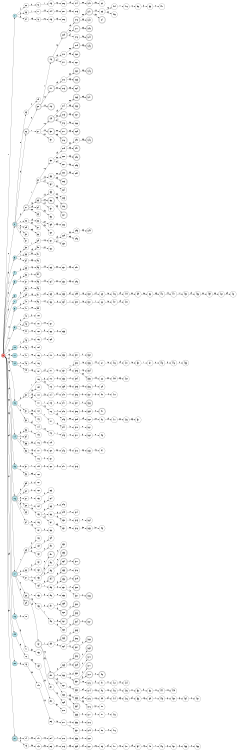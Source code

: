 digraph APTA {
__start0 [label="" shape="none"];

rankdir=LR;
size="8,5";

s0 [style="filled", color="black", fillcolor="#ff817b" shape="circle", label="0"];
s1 [style="filled", color="black", fillcolor="powderblue" shape="circle", label="1"];
s2 [style="rounded,filled", color="black", fillcolor="powderblue" shape="doublecircle", label="2"];
s3 [style="filled", color="black", fillcolor="powderblue" shape="circle", label="3"];
s4 [style="filled", color="black", fillcolor="powderblue" shape="circle", label="4"];
s5 [style="filled", color="black", fillcolor="powderblue" shape="circle", label="5"];
s6 [style="filled", color="black", fillcolor="powderblue" shape="circle", label="6"];
s7 [style="filled", color="black", fillcolor="powderblue" shape="circle", label="7"];
s8 [style="filled", color="black", fillcolor="powderblue" shape="circle", label="8"];
s9 [style="filled", color="black", fillcolor="powderblue" shape="circle", label="9"];
s10 [style="filled", color="black", fillcolor="powderblue" shape="circle", label="10"];
s11 [style="filled", color="black", fillcolor="powderblue" shape="circle", label="11"];
s12 [style="filled", color="black", fillcolor="powderblue" shape="circle", label="12"];
s13 [style="filled", color="black", fillcolor="powderblue" shape="circle", label="13"];
s14 [style="filled", color="black", fillcolor="powderblue" shape="circle", label="14"];
s15 [style="filled", color="black", fillcolor="powderblue" shape="circle", label="15"];
s16 [style="rounded,filled", color="black", fillcolor="powderblue" shape="doublecircle", label="16"];
s17 [style="rounded,filled", color="black", fillcolor="powderblue" shape="doublecircle", label="17"];
s18 [style="filled", color="black", fillcolor="powderblue" shape="circle", label="18"];
s19 [style="filled", color="black", fillcolor="powderblue" shape="circle", label="19"];
s20 [style="filled", color="black", fillcolor="powderblue" shape="circle", label="20"];
s21 [style="rounded,filled", color="black", fillcolor="powderblue" shape="doublecircle", label="21"];
s22 [style="filled", color="black", fillcolor="white" shape="circle", label="22"];
s23 [style="filled", color="black", fillcolor="white" shape="circle", label="23"];
s24 [style="filled", color="black", fillcolor="white" shape="circle", label="24"];
s25 [style="filled", color="black", fillcolor="white" shape="circle", label="25"];
s26 [style="rounded,filled", color="black", fillcolor="white" shape="doublecircle", label="26"];
s27 [style="rounded,filled", color="black", fillcolor="white" shape="doublecircle", label="27"];
s28 [style="filled", color="black", fillcolor="white" shape="circle", label="28"];
s29 [style="filled", color="black", fillcolor="white" shape="circle", label="29"];
s30 [style="filled", color="black", fillcolor="white" shape="circle", label="30"];
s31 [style="filled", color="black", fillcolor="white" shape="circle", label="31"];
s32 [style="filled", color="black", fillcolor="white" shape="circle", label="32"];
s33 [style="filled", color="black", fillcolor="white" shape="circle", label="33"];
s34 [style="filled", color="black", fillcolor="white" shape="circle", label="34"];
s35 [style="filled", color="black", fillcolor="white" shape="circle", label="35"];
s36 [style="filled", color="black", fillcolor="white" shape="circle", label="36"];
s37 [style="filled", color="black", fillcolor="white" shape="circle", label="37"];
s38 [style="filled", color="black", fillcolor="white" shape="circle", label="38"];
s39 [style="filled", color="black", fillcolor="white" shape="circle", label="39"];
s40 [style="filled", color="black", fillcolor="white" shape="circle", label="40"];
s41 [style="filled", color="black", fillcolor="white" shape="circle", label="41"];
s42 [style="filled", color="black", fillcolor="white" shape="circle", label="42"];
s43 [style="rounded,filled", color="black", fillcolor="white" shape="doublecircle", label="43"];
s44 [style="filled", color="black", fillcolor="white" shape="circle", label="44"];
s45 [style="filled", color="black", fillcolor="white" shape="circle", label="45"];
s46 [style="filled", color="black", fillcolor="white" shape="circle", label="46"];
s47 [style="filled", color="black", fillcolor="white" shape="circle", label="47"];
s48 [style="filled", color="black", fillcolor="white" shape="circle", label="48"];
s49 [style="filled", color="black", fillcolor="white" shape="circle", label="49"];
s50 [style="filled", color="black", fillcolor="white" shape="circle", label="50"];
s51 [style="filled", color="black", fillcolor="white" shape="circle", label="51"];
s52 [style="filled", color="black", fillcolor="white" shape="circle", label="52"];
s53 [style="filled", color="black", fillcolor="white" shape="circle", label="53"];
s54 [style="filled", color="black", fillcolor="white" shape="circle", label="54"];
s55 [style="filled", color="black", fillcolor="white" shape="circle", label="55"];
s56 [style="filled", color="black", fillcolor="white" shape="circle", label="56"];
s57 [style="filled", color="black", fillcolor="white" shape="circle", label="57"];
s58 [style="filled", color="black", fillcolor="white" shape="circle", label="58"];
s59 [style="filled", color="black", fillcolor="white" shape="circle", label="59"];
s60 [style="filled", color="black", fillcolor="white" shape="circle", label="60"];
s61 [style="filled", color="black", fillcolor="white" shape="circle", label="61"];
s62 [style="filled", color="black", fillcolor="white" shape="circle", label="62"];
s63 [style="filled", color="black", fillcolor="white" shape="circle", label="63"];
s64 [style="filled", color="black", fillcolor="white" shape="circle", label="64"];
s65 [style="filled", color="black", fillcolor="white" shape="circle", label="65"];
s66 [style="filled", color="black", fillcolor="white" shape="circle", label="66"];
s67 [style="filled", color="black", fillcolor="white" shape="circle", label="67"];
s68 [style="rounded,filled", color="black", fillcolor="white" shape="doublecircle", label="68"];
s69 [style="rounded,filled", color="black", fillcolor="white" shape="doublecircle", label="69"];
s70 [style="filled", color="black", fillcolor="white" shape="circle", label="70"];
s71 [style="filled", color="black", fillcolor="white" shape="circle", label="71"];
s72 [style="filled", color="black", fillcolor="white" shape="circle", label="72"];
s73 [style="filled", color="black", fillcolor="white" shape="circle", label="73"];
s74 [style="filled", color="black", fillcolor="white" shape="circle", label="74"];
s75 [style="filled", color="black", fillcolor="white" shape="circle", label="75"];
s76 [style="filled", color="black", fillcolor="white" shape="circle", label="76"];
s77 [style="filled", color="black", fillcolor="white" shape="circle", label="77"];
s78 [style="filled", color="black", fillcolor="white" shape="circle", label="78"];
s79 [style="filled", color="black", fillcolor="white" shape="circle", label="79"];
s80 [style="rounded,filled", color="black", fillcolor="white" shape="doublecircle", label="80"];
s81 [style="filled", color="black", fillcolor="white" shape="circle", label="81"];
s82 [style="filled", color="black", fillcolor="white" shape="circle", label="82"];
s83 [style="rounded,filled", color="black", fillcolor="white" shape="doublecircle", label="83"];
s84 [style="filled", color="black", fillcolor="white" shape="circle", label="84"];
s85 [style="filled", color="black", fillcolor="white" shape="circle", label="85"];
s86 [style="filled", color="black", fillcolor="white" shape="circle", label="86"];
s87 [style="filled", color="black", fillcolor="white" shape="circle", label="87"];
s88 [style="filled", color="black", fillcolor="white" shape="circle", label="88"];
s89 [style="filled", color="black", fillcolor="white" shape="circle", label="89"];
s90 [style="filled", color="black", fillcolor="white" shape="circle", label="90"];
s91 [style="filled", color="black", fillcolor="white" shape="circle", label="91"];
s92 [style="filled", color="black", fillcolor="white" shape="circle", label="92"];
s93 [style="filled", color="black", fillcolor="white" shape="circle", label="93"];
s94 [style="rounded,filled", color="black", fillcolor="white" shape="doublecircle", label="94"];
s95 [style="filled", color="black", fillcolor="white" shape="circle", label="95"];
s96 [style="filled", color="black", fillcolor="white" shape="circle", label="96"];
s97 [style="filled", color="black", fillcolor="white" shape="circle", label="97"];
s98 [style="filled", color="black", fillcolor="white" shape="circle", label="98"];
s99 [style="filled", color="black", fillcolor="white" shape="circle", label="99"];
s100 [style="filled", color="black", fillcolor="white" shape="circle", label="100"];
s101 [style="filled", color="black", fillcolor="white" shape="circle", label="101"];
s102 [style="filled", color="black", fillcolor="white" shape="circle", label="102"];
s103 [style="filled", color="black", fillcolor="white" shape="circle", label="103"];
s104 [style="filled", color="black", fillcolor="white" shape="circle", label="104"];
s105 [style="filled", color="black", fillcolor="white" shape="circle", label="105"];
s106 [style="filled", color="black", fillcolor="white" shape="circle", label="106"];
s107 [style="filled", color="black", fillcolor="white" shape="circle", label="107"];
s108 [style="filled", color="black", fillcolor="white" shape="circle", label="108"];
s109 [style="filled", color="black", fillcolor="white" shape="circle", label="109"];
s110 [style="filled", color="black", fillcolor="white" shape="circle", label="110"];
s111 [style="filled", color="black", fillcolor="white" shape="circle", label="111"];
s112 [style="filled", color="black", fillcolor="white" shape="circle", label="112"];
s113 [style="filled", color="black", fillcolor="white" shape="circle", label="113"];
s114 [style="filled", color="black", fillcolor="white" shape="circle", label="114"];
s115 [style="filled", color="black", fillcolor="white" shape="circle", label="115"];
s116 [style="filled", color="black", fillcolor="white" shape="circle", label="116"];
s117 [style="filled", color="black", fillcolor="white" shape="circle", label="117"];
s118 [style="filled", color="black", fillcolor="white" shape="circle", label="118"];
s119 [style="filled", color="black", fillcolor="white" shape="circle", label="119"];
s120 [style="filled", color="black", fillcolor="white" shape="circle", label="120"];
s121 [style="filled", color="black", fillcolor="white" shape="circle", label="121"];
s122 [style="filled", color="black", fillcolor="white" shape="circle", label="122"];
s123 [style="filled", color="black", fillcolor="white" shape="circle", label="123"];
s124 [style="filled", color="black", fillcolor="white" shape="circle", label="124"];
s125 [style="filled", color="black", fillcolor="white" shape="circle", label="125"];
s126 [style="filled", color="black", fillcolor="white" shape="circle", label="126"];
s127 [style="filled", color="black", fillcolor="white" shape="circle", label="127"];
s128 [style="filled", color="black", fillcolor="white" shape="circle", label="128"];
s129 [style="filled", color="black", fillcolor="white" shape="circle", label="129"];
s130 [style="filled", color="black", fillcolor="white" shape="circle", label="130"];
s131 [style="filled", color="black", fillcolor="white" shape="circle", label="131"];
s132 [style="filled", color="black", fillcolor="white" shape="circle", label="132"];
s133 [style="filled", color="black", fillcolor="white" shape="circle", label="133"];
s134 [style="filled", color="black", fillcolor="white" shape="circle", label="134"];
s135 [style="filled", color="black", fillcolor="white" shape="circle", label="135"];
s136 [style="filled", color="black", fillcolor="white" shape="circle", label="136"];
s137 [style="rounded,filled", color="black", fillcolor="white" shape="doublecircle", label="137"];
s138 [style="filled", color="black", fillcolor="white" shape="circle", label="138"];
s139 [style="filled", color="black", fillcolor="white" shape="circle", label="139"];
s140 [style="filled", color="black", fillcolor="white" shape="circle", label="140"];
s141 [style="filled", color="black", fillcolor="white" shape="circle", label="141"];
s142 [style="filled", color="black", fillcolor="white" shape="circle", label="142"];
s143 [style="filled", color="black", fillcolor="white" shape="circle", label="143"];
s144 [style="filled", color="black", fillcolor="white" shape="circle", label="144"];
s145 [style="filled", color="black", fillcolor="white" shape="circle", label="145"];
s146 [style="rounded,filled", color="black", fillcolor="white" shape="doublecircle", label="146"];
s147 [style="rounded,filled", color="black", fillcolor="white" shape="doublecircle", label="147"];
s148 [style="rounded,filled", color="black", fillcolor="white" shape="doublecircle", label="148"];
s149 [style="rounded,filled", color="black", fillcolor="white" shape="doublecircle", label="149"];
s150 [style="rounded,filled", color="black", fillcolor="white" shape="doublecircle", label="150"];
s151 [style="filled", color="black", fillcolor="white" shape="circle", label="151"];
s152 [style="filled", color="black", fillcolor="white" shape="circle", label="152"];
s153 [style="filled", color="black", fillcolor="white" shape="circle", label="153"];
s154 [style="filled", color="black", fillcolor="white" shape="circle", label="154"];
s155 [style="filled", color="black", fillcolor="white" shape="circle", label="155"];
s156 [style="rounded,filled", color="black", fillcolor="white" shape="doublecircle", label="156"];
s157 [style="filled", color="black", fillcolor="white" shape="circle", label="157"];
s158 [style="filled", color="black", fillcolor="white" shape="circle", label="158"];
s159 [style="filled", color="black", fillcolor="white" shape="circle", label="159"];
s160 [style="filled", color="black", fillcolor="white" shape="circle", label="160"];
s161 [style="filled", color="black", fillcolor="white" shape="circle", label="161"];
s162 [style="filled", color="black", fillcolor="white" shape="circle", label="162"];
s163 [style="filled", color="black", fillcolor="white" shape="circle", label="163"];
s164 [style="filled", color="black", fillcolor="white" shape="circle", label="164"];
s165 [style="filled", color="black", fillcolor="white" shape="circle", label="165"];
s166 [style="filled", color="black", fillcolor="white" shape="circle", label="166"];
s167 [style="filled", color="black", fillcolor="white" shape="circle", label="167"];
s168 [style="filled", color="black", fillcolor="white" shape="circle", label="168"];
s169 [style="filled", color="black", fillcolor="white" shape="circle", label="169"];
s170 [style="filled", color="black", fillcolor="white" shape="circle", label="170"];
s171 [style="filled", color="black", fillcolor="white" shape="circle", label="171"];
s172 [style="filled", color="black", fillcolor="white" shape="circle", label="172"];
s173 [style="filled", color="black", fillcolor="white" shape="circle", label="173"];
s174 [style="filled", color="black", fillcolor="white" shape="circle", label="174"];
s175 [style="filled", color="black", fillcolor="white" shape="circle", label="175"];
s176 [style="filled", color="black", fillcolor="white" shape="circle", label="176"];
s177 [style="filled", color="black", fillcolor="white" shape="circle", label="177"];
s178 [style="filled", color="black", fillcolor="white" shape="circle", label="178"];
s179 [style="filled", color="black", fillcolor="white" shape="circle", label="179"];
s180 [style="filled", color="black", fillcolor="white" shape="circle", label="180"];
s181 [style="filled", color="black", fillcolor="white" shape="circle", label="181"];
s182 [style="filled", color="black", fillcolor="white" shape="circle", label="182"];
s183 [style="filled", color="black", fillcolor="white" shape="circle", label="183"];
s184 [style="filled", color="black", fillcolor="white" shape="circle", label="184"];
s185 [style="filled", color="black", fillcolor="white" shape="circle", label="185"];
s186 [style="filled", color="black", fillcolor="white" shape="circle", label="186"];
s187 [style="filled", color="black", fillcolor="white" shape="circle", label="187"];
s188 [style="filled", color="black", fillcolor="white" shape="circle", label="188"];
s189 [style="filled", color="black", fillcolor="white" shape="circle", label="189"];
s190 [style="filled", color="black", fillcolor="white" shape="circle", label="190"];
s191 [style="rounded,filled", color="black", fillcolor="white" shape="doublecircle", label="191"];
s192 [style="filled", color="black", fillcolor="white" shape="circle", label="192"];
s193 [style="filled", color="black", fillcolor="white" shape="circle", label="193"];
s194 [style="rounded,filled", color="black", fillcolor="white" shape="doublecircle", label="194"];
s195 [style="filled", color="black", fillcolor="white" shape="circle", label="195"];
s196 [style="filled", color="black", fillcolor="white" shape="circle", label="196"];
s197 [style="filled", color="black", fillcolor="white" shape="circle", label="197"];
s198 [style="filled", color="black", fillcolor="white" shape="circle", label="198"];
s199 [style="filled", color="black", fillcolor="white" shape="circle", label="199"];
s200 [style="rounded,filled", color="black", fillcolor="white" shape="doublecircle", label="200"];
s201 [style="filled", color="black", fillcolor="white" shape="circle", label="201"];
s202 [style="filled", color="black", fillcolor="white" shape="circle", label="202"];
s203 [style="filled", color="black", fillcolor="white" shape="circle", label="203"];
s204 [style="filled", color="black", fillcolor="white" shape="circle", label="204"];
s205 [style="filled", color="black", fillcolor="white" shape="circle", label="205"];
s206 [style="filled", color="black", fillcolor="white" shape="circle", label="206"];
s207 [style="filled", color="black", fillcolor="white" shape="circle", label="207"];
s208 [style="filled", color="black", fillcolor="white" shape="circle", label="208"];
s209 [style="rounded,filled", color="black", fillcolor="white" shape="doublecircle", label="209"];
s210 [style="filled", color="black", fillcolor="white" shape="circle", label="210"];
s211 [style="filled", color="black", fillcolor="white" shape="circle", label="211"];
s212 [style="filled", color="black", fillcolor="white" shape="circle", label="212"];
s213 [style="rounded,filled", color="black", fillcolor="white" shape="doublecircle", label="213"];
s214 [style="filled", color="black", fillcolor="white" shape="circle", label="214"];
s215 [style="rounded,filled", color="black", fillcolor="white" shape="doublecircle", label="215"];
s216 [style="filled", color="black", fillcolor="white" shape="circle", label="216"];
s217 [style="rounded,filled", color="black", fillcolor="white" shape="doublecircle", label="217"];
s218 [style="rounded,filled", color="black", fillcolor="white" shape="doublecircle", label="218"];
s219 [style="filled", color="black", fillcolor="white" shape="circle", label="219"];
s220 [style="filled", color="black", fillcolor="white" shape="circle", label="220"];
s221 [style="filled", color="black", fillcolor="white" shape="circle", label="221"];
s222 [style="rounded,filled", color="black", fillcolor="white" shape="doublecircle", label="222"];
s223 [style="rounded,filled", color="black", fillcolor="white" shape="doublecircle", label="223"];
s224 [style="filled", color="black", fillcolor="white" shape="circle", label="224"];
s225 [style="filled", color="black", fillcolor="white" shape="circle", label="225"];
s226 [style="rounded,filled", color="black", fillcolor="white" shape="doublecircle", label="226"];
s227 [style="rounded,filled", color="black", fillcolor="white" shape="doublecircle", label="227"];
s228 [style="filled", color="black", fillcolor="white" shape="circle", label="228"];
s229 [style="filled", color="black", fillcolor="white" shape="circle", label="229"];
s230 [style="filled", color="black", fillcolor="white" shape="circle", label="230"];
s231 [style="filled", color="black", fillcolor="white" shape="circle", label="231"];
s232 [style="filled", color="black", fillcolor="white" shape="circle", label="232"];
s233 [style="filled", color="black", fillcolor="white" shape="circle", label="233"];
s234 [style="filled", color="black", fillcolor="white" shape="circle", label="234"];
s235 [style="filled", color="black", fillcolor="white" shape="circle", label="235"];
s236 [style="filled", color="black", fillcolor="white" shape="circle", label="236"];
s237 [style="filled", color="black", fillcolor="white" shape="circle", label="237"];
s238 [style="filled", color="black", fillcolor="white" shape="circle", label="238"];
s239 [style="filled", color="black", fillcolor="white" shape="circle", label="239"];
s240 [style="filled", color="black", fillcolor="white" shape="circle", label="240"];
s241 [style="filled", color="black", fillcolor="white" shape="circle", label="241"];
s242 [style="filled", color="black", fillcolor="white" shape="circle", label="242"];
s243 [style="filled", color="black", fillcolor="white" shape="circle", label="243"];
s244 [style="filled", color="black", fillcolor="white" shape="circle", label="244"];
s245 [style="filled", color="black", fillcolor="white" shape="circle", label="245"];
s246 [style="filled", color="black", fillcolor="white" shape="circle", label="246"];
s247 [style="filled", color="black", fillcolor="white" shape="circle", label="247"];
s248 [style="filled", color="black", fillcolor="white" shape="circle", label="248"];
s249 [style="filled", color="black", fillcolor="white" shape="circle", label="249"];
s250 [style="filled", color="black", fillcolor="white" shape="circle", label="250"];
s251 [style="filled", color="black", fillcolor="white" shape="circle", label="251"];
s252 [style="filled", color="black", fillcolor="white" shape="circle", label="252"];
s253 [style="rounded,filled", color="black", fillcolor="white" shape="doublecircle", label="253"];
s254 [style="rounded,filled", color="black", fillcolor="white" shape="doublecircle", label="254"];
s255 [style="rounded,filled", color="black", fillcolor="white" shape="doublecircle", label="255"];
s256 [style="rounded,filled", color="black", fillcolor="white" shape="doublecircle", label="256"];
s257 [style="filled", color="black", fillcolor="white" shape="circle", label="257"];
s258 [style="filled", color="black", fillcolor="white" shape="circle", label="258"];
s259 [style="rounded,filled", color="black", fillcolor="white" shape="doublecircle", label="259"];
s260 [style="rounded,filled", color="black", fillcolor="white" shape="doublecircle", label="260"];
s261 [style="rounded,filled", color="black", fillcolor="white" shape="doublecircle", label="261"];
s262 [style="filled", color="black", fillcolor="white" shape="circle", label="262"];
s263 [style="rounded,filled", color="black", fillcolor="white" shape="doublecircle", label="263"];
s264 [style="filled", color="black", fillcolor="white" shape="circle", label="264"];
s265 [style="filled", color="black", fillcolor="white" shape="circle", label="265"];
s266 [style="filled", color="black", fillcolor="white" shape="circle", label="266"];
s267 [style="filled", color="black", fillcolor="white" shape="circle", label="267"];
s268 [style="filled", color="black", fillcolor="white" shape="circle", label="268"];
s269 [style="filled", color="black", fillcolor="white" shape="circle", label="269"];
s270 [style="filled", color="black", fillcolor="white" shape="circle", label="270"];
s271 [style="filled", color="black", fillcolor="white" shape="circle", label="271"];
s272 [style="filled", color="black", fillcolor="white" shape="circle", label="272"];
s273 [style="filled", color="black", fillcolor="white" shape="circle", label="273"];
s274 [style="filled", color="black", fillcolor="white" shape="circle", label="274"];
s275 [style="filled", color="black", fillcolor="white" shape="circle", label="275"];
s276 [style="rounded,filled", color="black", fillcolor="white" shape="doublecircle", label="276"];
s277 [style="rounded,filled", color="black", fillcolor="white" shape="doublecircle", label="277"];
s278 [style="filled", color="black", fillcolor="white" shape="circle", label="278"];
s279 [style="rounded,filled", color="black", fillcolor="white" shape="doublecircle", label="279"];
s280 [style="rounded,filled", color="black", fillcolor="white" shape="doublecircle", label="280"];
s281 [style="filled", color="black", fillcolor="white" shape="circle", label="281"];
s282 [style="rounded,filled", color="black", fillcolor="white" shape="doublecircle", label="282"];
s283 [style="rounded,filled", color="black", fillcolor="white" shape="doublecircle", label="283"];
s284 [style="rounded,filled", color="black", fillcolor="white" shape="doublecircle", label="284"];
s285 [style="rounded,filled", color="black", fillcolor="white" shape="doublecircle", label="285"];
s286 [style="rounded,filled", color="black", fillcolor="white" shape="doublecircle", label="286"];
s287 [style="rounded,filled", color="black", fillcolor="white" shape="doublecircle", label="287"];
s288 [style="filled", color="black", fillcolor="white" shape="circle", label="288"];
s289 [style="rounded,filled", color="black", fillcolor="white" shape="doublecircle", label="289"];
s290 [style="filled", color="black", fillcolor="white" shape="circle", label="290"];
s291 [style="rounded,filled", color="black", fillcolor="white" shape="doublecircle", label="291"];
s292 [style="rounded,filled", color="black", fillcolor="white" shape="doublecircle", label="292"];
s293 [style="filled", color="black", fillcolor="white" shape="circle", label="293"];
s294 [style="filled", color="black", fillcolor="white" shape="circle", label="294"];
s295 [style="filled", color="black", fillcolor="white" shape="circle", label="295"];
s296 [style="filled", color="black", fillcolor="white" shape="circle", label="296"];
s297 [style="filled", color="black", fillcolor="white" shape="circle", label="297"];
s298 [style="filled", color="black", fillcolor="white" shape="circle", label="298"];
s299 [style="filled", color="black", fillcolor="white" shape="circle", label="299"];
s300 [style="filled", color="black", fillcolor="white" shape="circle", label="300"];
s301 [style="filled", color="black", fillcolor="white" shape="circle", label="301"];
s302 [style="filled", color="black", fillcolor="white" shape="circle", label="302"];
s303 [style="filled", color="black", fillcolor="white" shape="circle", label="303"];
s304 [style="filled", color="black", fillcolor="white" shape="circle", label="304"];
s305 [style="filled", color="black", fillcolor="white" shape="circle", label="305"];
s306 [style="filled", color="black", fillcolor="white" shape="circle", label="306"];
s307 [style="filled", color="black", fillcolor="white" shape="circle", label="307"];
s308 [style="filled", color="black", fillcolor="white" shape="circle", label="308"];
s309 [style="filled", color="black", fillcolor="white" shape="circle", label="309"];
s310 [style="filled", color="black", fillcolor="white" shape="circle", label="310"];
s311 [style="filled", color="black", fillcolor="white" shape="circle", label="311"];
s312 [style="filled", color="black", fillcolor="white" shape="circle", label="312"];
s313 [style="filled", color="black", fillcolor="white" shape="circle", label="313"];
s314 [style="filled", color="black", fillcolor="white" shape="circle", label="314"];
s315 [style="filled", color="black", fillcolor="white" shape="circle", label="315"];
s316 [style="filled", color="black", fillcolor="white" shape="circle", label="316"];
s317 [style="rounded,filled", color="black", fillcolor="white" shape="doublecircle", label="317"];
s318 [style="filled", color="black", fillcolor="white" shape="circle", label="318"];
s319 [style="rounded,filled", color="black", fillcolor="white" shape="doublecircle", label="319"];
s320 [style="rounded,filled", color="black", fillcolor="white" shape="doublecircle", label="320"];
s321 [style="filled", color="black", fillcolor="white" shape="circle", label="321"];
s322 [style="rounded,filled", color="black", fillcolor="white" shape="doublecircle", label="322"];
s323 [style="rounded,filled", color="black", fillcolor="white" shape="doublecircle", label="323"];
s324 [style="rounded,filled", color="black", fillcolor="white" shape="doublecircle", label="324"];
s325 [style="filled", color="black", fillcolor="white" shape="circle", label="325"];
s326 [style="rounded,filled", color="black", fillcolor="white" shape="doublecircle", label="326"];
s327 [style="rounded,filled", color="black", fillcolor="white" shape="doublecircle", label="327"];
s328 [style="rounded,filled", color="black", fillcolor="white" shape="doublecircle", label="328"];
s329 [style="rounded,filled", color="black", fillcolor="white" shape="doublecircle", label="329"];
s330 [style="filled", color="black", fillcolor="white" shape="circle", label="330"];
s331 [style="rounded,filled", color="black", fillcolor="white" shape="doublecircle", label="331"];
s332 [style="filled", color="black", fillcolor="white" shape="circle", label="332"];
s333 [style="filled", color="black", fillcolor="white" shape="circle", label="333"];
s334 [style="rounded,filled", color="black", fillcolor="white" shape="doublecircle", label="334"];
s335 [style="filled", color="black", fillcolor="white" shape="circle", label="335"];
s336 [style="filled", color="black", fillcolor="white" shape="circle", label="336"];
s337 [style="filled", color="black", fillcolor="white" shape="circle", label="337"];
s338 [style="filled", color="black", fillcolor="white" shape="circle", label="338"];
s339 [style="filled", color="black", fillcolor="white" shape="circle", label="339"];
s340 [style="filled", color="black", fillcolor="white" shape="circle", label="340"];
s341 [style="rounded,filled", color="black", fillcolor="white" shape="doublecircle", label="341"];
s342 [style="filled", color="black", fillcolor="white" shape="circle", label="342"];
s343 [style="rounded,filled", color="black", fillcolor="white" shape="doublecircle", label="343"];
s344 [style="rounded,filled", color="black", fillcolor="white" shape="doublecircle", label="344"];
s345 [style="rounded,filled", color="black", fillcolor="white" shape="doublecircle", label="345"];
s346 [style="rounded,filled", color="black", fillcolor="white" shape="doublecircle", label="346"];
s347 [style="rounded,filled", color="black", fillcolor="white" shape="doublecircle", label="347"];
s348 [style="rounded,filled", color="black", fillcolor="white" shape="doublecircle", label="348"];
s349 [style="filled", color="black", fillcolor="white" shape="circle", label="349"];
s350 [style="filled", color="black", fillcolor="white" shape="circle", label="350"];
s351 [style="filled", color="black", fillcolor="white" shape="circle", label="351"];
s352 [style="filled", color="black", fillcolor="white" shape="circle", label="352"];
s353 [style="filled", color="black", fillcolor="white" shape="circle", label="353"];
s354 [style="filled", color="black", fillcolor="white" shape="circle", label="354"];
s355 [style="filled", color="black", fillcolor="white" shape="circle", label="355"];
s356 [style="filled", color="black", fillcolor="white" shape="circle", label="356"];
s357 [style="filled", color="black", fillcolor="white" shape="circle", label="357"];
s358 [style="rounded,filled", color="black", fillcolor="white" shape="doublecircle", label="358"];
s359 [style="filled", color="black", fillcolor="white" shape="circle", label="359"];
s360 [style="filled", color="black", fillcolor="white" shape="circle", label="360"];
s361 [style="filled", color="black", fillcolor="white" shape="circle", label="361"];
s362 [style="filled", color="black", fillcolor="white" shape="circle", label="362"];
s363 [style="filled", color="black", fillcolor="white" shape="circle", label="363"];
s364 [style="filled", color="black", fillcolor="white" shape="circle", label="364"];
s365 [style="filled", color="black", fillcolor="white" shape="circle", label="365"];
s366 [style="rounded,filled", color="black", fillcolor="white" shape="doublecircle", label="366"];
s367 [style="rounded,filled", color="black", fillcolor="white" shape="doublecircle", label="367"];
s368 [style="rounded,filled", color="black", fillcolor="white" shape="doublecircle", label="368"];
s369 [style="rounded,filled", color="black", fillcolor="white" shape="doublecircle", label="369"];
s370 [style="rounded,filled", color="black", fillcolor="white" shape="doublecircle", label="370"];
s371 [style="rounded,filled", color="black", fillcolor="white" shape="doublecircle", label="371"];
s372 [style="rounded,filled", color="black", fillcolor="white" shape="doublecircle", label="372"];
s373 [style="filled", color="black", fillcolor="white" shape="circle", label="373"];
s374 [style="filled", color="black", fillcolor="white" shape="circle", label="374"];
s375 [style="filled", color="black", fillcolor="white" shape="circle", label="375"];
s376 [style="filled", color="black", fillcolor="white" shape="circle", label="376"];
s377 [style="filled", color="black", fillcolor="white" shape="circle", label="377"];
s378 [style="filled", color="black", fillcolor="white" shape="circle", label="378"];
s379 [style="filled", color="black", fillcolor="white" shape="circle", label="379"];
s380 [style="filled", color="black", fillcolor="white" shape="circle", label="380"];
s381 [style="filled", color="black", fillcolor="white" shape="circle", label="381"];
s382 [style="filled", color="black", fillcolor="white" shape="circle", label="382"];
s383 [style="filled", color="black", fillcolor="white" shape="circle", label="383"];
s384 [style="rounded,filled", color="black", fillcolor="white" shape="doublecircle", label="384"];
s385 [style="filled", color="black", fillcolor="white" shape="circle", label="385"];
s386 [style="filled", color="black", fillcolor="white" shape="circle", label="386"];
s387 [style="filled", color="black", fillcolor="white" shape="circle", label="387"];
s388 [style="filled", color="black", fillcolor="white" shape="circle", label="388"];
s389 [style="filled", color="black", fillcolor="white" shape="circle", label="389"];
s390 [style="filled", color="black", fillcolor="white" shape="circle", label="390"];
s391 [style="rounded,filled", color="black", fillcolor="white" shape="doublecircle", label="391"];
s392 [style="filled", color="black", fillcolor="white" shape="circle", label="392"];
s393 [style="filled", color="black", fillcolor="white" shape="circle", label="393"];
s394 [style="filled", color="black", fillcolor="white" shape="circle", label="394"];
s395 [style="filled", color="black", fillcolor="white" shape="circle", label="395"];
s396 [style="rounded,filled", color="black", fillcolor="white" shape="doublecircle", label="396"];
s397 [style="filled", color="black", fillcolor="white" shape="circle", label="397"];
s398 [style="filled", color="black", fillcolor="white" shape="circle", label="398"];
s399 [style="filled", color="black", fillcolor="white" shape="circle", label="399"];
s400 [style="filled", color="black", fillcolor="white" shape="circle", label="400"];
s401 [style="filled", color="black", fillcolor="white" shape="circle", label="401"];
s402 [style="filled", color="black", fillcolor="white" shape="circle", label="402"];
s403 [style="filled", color="black", fillcolor="white" shape="circle", label="403"];
s404 [style="filled", color="black", fillcolor="white" shape="circle", label="404"];
s405 [style="filled", color="black", fillcolor="white" shape="circle", label="405"];
s406 [style="filled", color="black", fillcolor="white" shape="circle", label="406"];
s407 [style="filled", color="black", fillcolor="white" shape="circle", label="407"];
s408 [style="filled", color="black", fillcolor="white" shape="circle", label="408"];
s409 [style="filled", color="black", fillcolor="white" shape="circle", label="409"];
s410 [style="filled", color="black", fillcolor="white" shape="circle", label="410"];
s411 [style="filled", color="black", fillcolor="white" shape="circle", label="411"];
s412 [style="filled", color="black", fillcolor="white" shape="circle", label="412"];
s413 [style="filled", color="black", fillcolor="white" shape="circle", label="413"];
s414 [style="filled", color="black", fillcolor="white" shape="circle", label="414"];
s415 [style="filled", color="black", fillcolor="white" shape="circle", label="415"];
s416 [style="filled", color="black", fillcolor="white" shape="circle", label="416"];
s417 [style="filled", color="black", fillcolor="white" shape="circle", label="417"];
s418 [style="filled", color="black", fillcolor="white" shape="circle", label="418"];
s419 [style="filled", color="black", fillcolor="white" shape="circle", label="419"];
s420 [style="filled", color="black", fillcolor="white" shape="circle", label="420"];
s421 [style="filled", color="black", fillcolor="white" shape="circle", label="421"];
s422 [style="filled", color="black", fillcolor="white" shape="circle", label="422"];
s423 [style="filled", color="black", fillcolor="white" shape="circle", label="423"];
s424 [style="filled", color="black", fillcolor="white" shape="circle", label="424"];
s425 [style="filled", color="black", fillcolor="white" shape="circle", label="425"];
s426 [style="filled", color="black", fillcolor="white" shape="circle", label="426"];
s427 [style="filled", color="black", fillcolor="white" shape="circle", label="427"];
s428 [style="filled", color="black", fillcolor="white" shape="circle", label="428"];
s429 [style="filled", color="black", fillcolor="white" shape="circle", label="429"];
s430 [style="filled", color="black", fillcolor="white" shape="circle", label="430"];
s431 [style="filled", color="black", fillcolor="white" shape="circle", label="431"];
s432 [style="filled", color="black", fillcolor="white" shape="circle", label="432"];
s433 [style="filled", color="black", fillcolor="white" shape="circle", label="433"];
s434 [style="filled", color="black", fillcolor="white" shape="circle", label="434"];
s435 [style="filled", color="black", fillcolor="white" shape="circle", label="435"];
s436 [style="filled", color="black", fillcolor="white" shape="circle", label="436"];
s437 [style="filled", color="black", fillcolor="white" shape="circle", label="437"];
s438 [style="filled", color="black", fillcolor="white" shape="circle", label="438"];
s439 [style="filled", color="black", fillcolor="white" shape="circle", label="439"];
s440 [style="filled", color="black", fillcolor="white" shape="circle", label="440"];
s441 [style="filled", color="black", fillcolor="white" shape="circle", label="441"];
s442 [style="filled", color="black", fillcolor="white" shape="circle", label="442"];
s443 [style="filled", color="black", fillcolor="white" shape="circle", label="443"];
s444 [style="filled", color="black", fillcolor="white" shape="circle", label="444"];
s445 [style="filled", color="black", fillcolor="white" shape="circle", label="445"];
s446 [style="filled", color="black", fillcolor="white" shape="circle", label="446"];
s447 [style="filled", color="black", fillcolor="white" shape="circle", label="447"];
s448 [style="filled", color="black", fillcolor="white" shape="circle", label="448"];
s449 [style="filled", color="black", fillcolor="white" shape="circle", label="449"];
s450 [style="filled", color="black", fillcolor="white" shape="circle", label="450"];
s451 [style="filled", color="black", fillcolor="white" shape="circle", label="451"];
s452 [style="filled", color="black", fillcolor="white" shape="circle", label="452"];
s453 [style="filled", color="black", fillcolor="white" shape="circle", label="453"];
s454 [style="filled", color="black", fillcolor="white" shape="circle", label="454"];
s455 [style="filled", color="black", fillcolor="white" shape="circle", label="455"];
s456 [style="filled", color="black", fillcolor="white" shape="circle", label="456"];
s457 [style="filled", color="black", fillcolor="white" shape="circle", label="457"];
s458 [style="filled", color="black", fillcolor="white" shape="circle", label="458"];
s459 [style="filled", color="black", fillcolor="white" shape="circle", label="459"];
s460 [style="filled", color="black", fillcolor="white" shape="circle", label="460"];
s461 [style="filled", color="black", fillcolor="white" shape="circle", label="461"];
s0 -> s1 [label="1"];
s0 -> s2 [label="2"];
s0 -> s3 [label="3"];
s0 -> s4 [label="4"];
s0 -> s5 [label="6"];
s0 -> s6 [label="7"];
s0 -> s7 [label="9"];
s0 -> s8 [label="10"];
s0 -> s9 [label="11"];
s0 -> s10 [label="12"];
s0 -> s11 [label="13"];
s0 -> s12 [label="14"];
s0 -> s13 [label="15"];
s0 -> s14 [label="18"];
s0 -> s15 [label="19"];
s0 -> s16 [label="22"];
s0 -> s17 [label="23"];
s0 -> s18 [label="24"];
s0 -> s19 [label="27"];
s0 -> s20 [label="29"];
s0 -> s21 [label="31"];
s1 -> s22 [label="4"];
s1 -> s23 [label="6"];
s1 -> s24 [label="13"];
s2 -> s25 [label="0"];
s2 -> s26 [label="3"];
s2 -> s27 [label="6"];
s2 -> s28 [label="7"];
s2 -> s29 [label="18"];
s2 -> s30 [label="22"];
s2 -> s31 [label="23"];
s3 -> s32 [label="6"];
s3 -> s33 [label="7"];
s3 -> s34 [label="18"];
s4 -> s35 [label="5"];
s5 -> s36 [label="3"];
s5 -> s37 [label="7"];
s7 -> s38 [label="3"];
s7 -> s39 [label="12"];
s8 -> s40 [label="8"];
s8 -> s41 [label="11"];
s9 -> s42 [label="9"];
s9 -> s43 [label="10"];
s9 -> s44 [label="14"];
s10 -> s45 [label="14"];
s10 -> s46 [label="15"];
s11 -> s47 [label="24"];
s12 -> s48 [label="11"];
s12 -> s49 [label="12"];
s13 -> s50 [label="13"];
s13 -> s51 [label="24"];
s13 -> s52 [label="26"];
s14 -> s53 [label="3"];
s14 -> s54 [label="7"];
s14 -> s55 [label="19"];
s14 -> s56 [label="24"];
s15 -> s57 [label="18"];
s15 -> s58 [label="22"];
s16 -> s59 [label="6"];
s16 -> s60 [label="7"];
s16 -> s61 [label="18"];
s16 -> s62 [label="19"];
s16 -> s63 [label="23"];
s16 -> s64 [label="24"];
s17 -> s65 [label="7"];
s17 -> s66 [label="18"];
s17 -> s67 [label="19"];
s17 -> s68 [label="22"];
s17 -> s69 [label="29"];
s18 -> s70 [label="6"];
s18 -> s71 [label="25"];
s19 -> s72 [label="25"];
s20 -> s73 [label="23"];
s21 -> s74 [label="28"];
s21 -> s75 [label="29"];
s22 -> s76 [label="6"];
s23 -> s77 [label="7"];
s24 -> s78 [label="15"];
s25 -> s79 [label="2"];
s26 -> s80 [label="6"];
s26 -> s81 [label="7"];
s27 -> s82 [label="7"];
s27 -> s83 [label="18"];
s27 -> s84 [label="19"];
s27 -> s85 [label="22"];
s28 -> s86 [label="19"];
s28 -> s87 [label="22"];
s29 -> s88 [label="23"];
s32 -> s89 [label="7"];
s33 -> s90 [label="19"];
s33 -> s91 [label="22"];
s34 -> s92 [label="23"];
s35 -> s93 [label="18"];
s36 -> s94 [label="2"];
s37 -> s95 [label="18"];
s38 -> s96 [label="2"];
s39 -> s97 [label="13"];
s40 -> s98 [label="9"];
s41 -> s99 [label="10"];
s42 -> s100 [label="8"];
s43 -> s101 [label="11"];
s44 -> s102 [label="12"];
s45 -> s103 [label="11"];
s46 -> s104 [label="13"];
s47 -> s105 [label="18"];
s48 -> s106 [label="14"];
s49 -> s107 [label="13"];
s50 -> s108 [label="7"];
s50 -> s109 [label="12"];
s50 -> s110 [label="15"];
s50 -> s111 [label="24"];
s51 -> s112 [label="18"];
s51 -> s113 [label="26"];
s52 -> s114 [label="24"];
s53 -> s115 [label="2"];
s55 -> s116 [label="22"];
s56 -> s117 [label="13"];
s56 -> s118 [label="18"];
s57 -> s119 [label="7"];
s58 -> s120 [label="23"];
s59 -> s121 [label="2"];
s60 -> s122 [label="2"];
s61 -> s123 [label="6"];
s62 -> s124 [label="7"];
s62 -> s125 [label="18"];
s64 -> s126 [label="2"];
s64 -> s127 [label="18"];
s65 -> s128 [label="2"];
s65 -> s129 [label="3"];
s65 -> s130 [label="6"];
s66 -> s131 [label="2"];
s66 -> s132 [label="3"];
s67 -> s133 [label="7"];
s67 -> s134 [label="18"];
s68 -> s135 [label="7"];
s68 -> s136 [label="18"];
s68 -> s137 [label="19"];
s71 -> s138 [label="31"];
s72 -> s139 [label="28"];
s73 -> s140 [label="22"];
s74 -> s141 [label="22"];
s75 -> s142 [label="28"];
s76 -> s143 [label="7"];
s77 -> s144 [label="19"];
s78 -> s145 [label="26"];
s80 -> s146 [label="7"];
s80 -> s147 [label="18"];
s80 -> s148 [label="19"];
s81 -> s149 [label="18"];
s81 -> s150 [label="19"];
s81 -> s151 [label="22"];
s82 -> s152 [label="18"];
s82 -> s153 [label="19"];
s82 -> s154 [label="24"];
s83 -> s155 [label="19"];
s83 -> s156 [label="22"];
s83 -> s157 [label="24"];
s84 -> s158 [label="23"];
s86 -> s159 [label="22"];
s86 -> s160 [label="23"];
s89 -> s161 [label="18"];
s90 -> s162 [label="22"];
s93 -> s163 [label="19"];
s95 -> s164 [label="19"];
s97 -> s165 [label="24"];
s98 -> s166 [label="12"];
s101 -> s167 [label="10"];
s102 -> s168 [label="9"];
s103 -> s169 [label="14"];
s105 -> s170 [label="7"];
s107 -> s171 [label="24"];
s108 -> s172 [label="6"];
s108 -> s173 [label="13"];
s110 -> s174 [label="13"];
s111 -> s175 [label="7"];
s111 -> s176 [label="18"];
s112 -> s177 [label="7"];
s114 -> s178 [label="18"];
s116 -> s179 [label="23"];
s117 -> s180 [label="15"];
s118 -> s181 [label="2"];
s119 -> s182 [label="6"];
s123 -> s183 [label="2"];
s124 -> s184 [label="3"];
s125 -> s185 [label="6"];
s125 -> s186 [label="7"];
s125 -> s187 [label="24"];
s127 -> s188 [label="2"];
s129 -> s189 [label="2"];
s130 -> s190 [label="2"];
s133 -> s191 [label="2"];
s133 -> s192 [label="3"];
s133 -> s193 [label="6"];
s134 -> s194 [label="6"];
s134 -> s195 [label="7"];
s135 -> s196 [label="3"];
s136 -> s197 [label="6"];
s136 -> s198 [label="7"];
s137 -> s199 [label="7"];
s137 -> s200 [label="18"];
s137 -> s201 [label="25"];
s139 -> s202 [label="29"];
s140 -> s203 [label="19"];
s141 -> s204 [label="18"];
s142 -> s205 [label="25"];
s143 -> s206 [label="18"];
s144 -> s207 [label="22"];
s145 -> s208 [label="15"];
s146 -> s209 [label="18"];
s146 -> s210 [label="19"];
s146 -> s211 [label="24"];
s147 -> s212 [label="19"];
s147 -> s213 [label="22"];
s149 -> s214 [label="19"];
s149 -> s215 [label="22"];
s149 -> s216 [label="24"];
s150 -> s217 [label="22"];
s150 -> s218 [label="23"];
s152 -> s219 [label="19"];
s152 -> s220 [label="22"];
s152 -> s221 [label="24"];
s153 -> s222 [label="22"];
s153 -> s223 [label="23"];
s154 -> s224 [label="26"];
s155 -> s225 [label="22"];
s155 -> s226 [label="23"];
s156 -> s227 [label="23"];
s159 -> s228 [label="23"];
s161 -> s229 [label="19"];
s161 -> s230 [label="24"];
s163 -> s231 [label="22"];
s164 -> s232 [label="22"];
s165 -> s233 [label="13"];
s166 -> s234 [label="6"];
s168 -> s235 [label="8"];
s170 -> s236 [label="6"];
s171 -> s237 [label="18"];
s172 -> s238 [label="3"];
s173 -> s239 [label="7"];
s174 -> s240 [label="24"];
s175 -> s241 [label="6"];
s176 -> s242 [label="7"];
s176 -> s243 [label="19"];
s177 -> s244 [label="6"];
s178 -> s245 [label="7"];
s180 -> s246 [label="26"];
s182 -> s247 [label="3"];
s185 -> s248 [label="2"];
s186 -> s249 [label="3"];
s186 -> s250 [label="6"];
s187 -> s251 [label="25"];
s192 -> s252 [label="2"];
s193 -> s253 [label="2"];
s193 -> s254 [label="3"];
s194 -> s255 [label="3"];
s195 -> s256 [label="3"];
s195 -> s257 [label="6"];
s196 -> s258 [label="2"];
s197 -> s259 [label="2"];
s197 -> s260 [label="3"];
s198 -> s261 [label="3"];
s198 -> s262 [label="6"];
s199 -> s263 [label="3"];
s199 -> s264 [label="6"];
s200 -> s265 [label="6"];
s200 -> s266 [label="7"];
s200 -> s267 [label="19"];
s200 -> s268 [label="24"];
s201 -> s269 [label="18"];
s202 -> s270 [label="31"];
s203 -> s271 [label="18"];
s204 -> s272 [label="7"];
s205 -> s273 [label="27"];
s206 -> s274 [label="19"];
s207 -> s275 [label="23"];
s209 -> s276 [label="19"];
s209 -> s277 [label="22"];
s209 -> s278 [label="24"];
s210 -> s279 [label="22"];
s210 -> s280 [label="23"];
s211 -> s281 [label="26"];
s212 -> s282 [label="22"];
s212 -> s283 [label="23"];
s213 -> s284 [label="23"];
s214 -> s285 [label="22"];
s214 -> s286 [label="23"];
s215 -> s287 [label="23"];
s216 -> s288 [label="26"];
s217 -> s289 [label="23"];
s219 -> s290 [label="22"];
s219 -> s291 [label="23"];
s220 -> s292 [label="23"];
s221 -> s293 [label="26"];
s222 -> s294 [label="23"];
s229 -> s295 [label="22"];
s229 -> s296 [label="23"];
s231 -> s297 [label="23"];
s232 -> s298 [label="23"];
s233 -> s299 [label="24"];
s234 -> s300 [label="7"];
s236 -> s301 [label="3"];
s237 -> s302 [label="7"];
s237 -> s303 [label="19"];
s238 -> s304 [label="2"];
s239 -> s305 [label="13"];
s240 -> s306 [label="7"];
s241 -> s307 [label="3"];
s242 -> s308 [label="6"];
s243 -> s309 [label="22"];
s244 -> s310 [label="3"];
s245 -> s311 [label="6"];
s246 -> s312 [label="15"];
s247 -> s313 [label="2"];
s249 -> s314 [label="2"];
s250 -> s315 [label="3"];
s251 -> s316 [label="28"];
s254 -> s317 [label="2"];
s255 -> s318 [label="2"];
s256 -> s319 [label="2"];
s257 -> s320 [label="2"];
s257 -> s321 [label="3"];
s260 -> s322 [label="2"];
s261 -> s323 [label="2"];
s262 -> s324 [label="3"];
s263 -> s325 [label="2"];
s264 -> s326 [label="2"];
s264 -> s327 [label="3"];
s265 -> s328 [label="2"];
s265 -> s329 [label="3"];
s266 -> s330 [label="3"];
s266 -> s331 [label="6"];
s267 -> s332 [label="18"];
s268 -> s333 [label="25"];
s268 -> s334 [label="26"];
s269 -> s335 [label="7"];
s271 -> s336 [label="6"];
s271 -> s337 [label="7"];
s272 -> s338 [label="6"];
s273 -> s339 [label="25"];
s274 -> s340 [label="22"];
s276 -> s341 [label="22"];
s276 -> s342 [label="23"];
s277 -> s343 [label="23"];
s278 -> s344 [label="26"];
s279 -> s345 [label="23"];
s282 -> s346 [label="23"];
s285 -> s347 [label="23"];
s290 -> s348 [label="23"];
s295 -> s349 [label="23"];
s299 -> s350 [label="13"];
s300 -> s351 [label="18"];
s301 -> s352 [label="2"];
s302 -> s353 [label="18"];
s303 -> s354 [label="18"];
s303 -> s355 [label="22"];
s305 -> s356 [label="12"];
s306 -> s357 [label="6"];
s307 -> s358 [label="2"];
s308 -> s359 [label="3"];
s309 -> s360 [label="19"];
s310 -> s361 [label="2"];
s311 -> s362 [label="3"];
s312 -> s363 [label="26"];
s315 -> s364 [label="2"];
s316 -> s365 [label="30"];
s321 -> s366 [label="2"];
s324 -> s367 [label="2"];
s327 -> s368 [label="2"];
s329 -> s369 [label="2"];
s330 -> s370 [label="2"];
s331 -> s371 [label="2"];
s331 -> s372 [label="3"];
s331 -> s373 [label="12"];
s332 -> s374 [label="24"];
s333 -> s375 [label="24"];
s333 -> s376 [label="28"];
s335 -> s377 [label="6"];
s336 -> s378 [label="3"];
s337 -> s379 [label="6"];
s338 -> s380 [label="2"];
s339 -> s381 [label="24"];
s340 -> s382 [label="23"];
s341 -> s383 [label="19"];
s341 -> s384 [label="23"];
s350 -> s385 [label="24"];
s351 -> s386 [label="7"];
s353 -> s387 [label="19"];
s355 -> s388 [label="19"];
s356 -> s389 [label="9"];
s357 -> s390 [label="3"];
s359 -> s391 [label="2"];
s360 -> s392 [label="22"];
s362 -> s393 [label="2"];
s363 -> s394 [label="15"];
s365 -> s395 [label="31"];
s372 -> s396 [label="2"];
s373 -> s397 [label="9"];
s374 -> s398 [label="13"];
s375 -> s399 [label="18"];
s376 -> s400 [label="31"];
s377 -> s401 [label="3"];
s379 -> s402 [label="3"];
s381 -> s403 [label="26"];
s383 -> s404 [label="18"];
s383 -> s405 [label="22"];
s385 -> s406 [label="18"];
s386 -> s407 [label="18"];
s387 -> s408 [label="18"];
s388 -> s409 [label="22"];
s390 -> s410 [label="2"];
s392 -> s411 [label="19"];
s397 -> s412 [label="11"];
s398 -> s413 [label="12"];
s399 -> s414 [label="24"];
s401 -> s415 [label="2"];
s402 -> s416 [label="2"];
s403 -> s417 [label="24"];
s404 -> s418 [label="7"];
s406 -> s419 [label="19"];
s407 -> s420 [label="19"];
s408 -> s421 [label="19"];
s409 -> s422 [label="23"];
s411 -> s423 [label="22"];
s412 -> s424 [label="10"];
s413 -> s425 [label="9"];
s414 -> s426 [label="25"];
s417 -> s427 [label="18"];
s418 -> s428 [label="6"];
s419 -> s429 [label="22"];
s421 -> s430 [label="18"];
s423 -> s431 [label="23"];
s425 -> s432 [label="11"];
s426 -> s433 [label="24"];
s427 -> s434 [label="19"];
s428 -> s435 [label="3"];
s429 -> s436 [label="28"];
s430 -> s437 [label="7"];
s432 -> s438 [label="9"];
s433 -> s439 [label="13"];
s434 -> s440 [label="18"];
s435 -> s441 [label="2"];
s436 -> s442 [label="25"];
s437 -> s443 [label="6"];
s438 -> s444 [label="11"];
s439 -> s445 [label="7"];
s440 -> s446 [label="7"];
s442 -> s447 [label="19"];
s443 -> s448 [label="3"];
s444 -> s449 [label="10"];
s445 -> s450 [label="6"];
s446 -> s451 [label="6"];
s447 -> s452 [label="17"];
s448 -> s453 [label="2"];
s450 -> s454 [label="3"];
s451 -> s455 [label="3"];
s452 -> s456 [label="19"];
s454 -> s457 [label="2"];
s455 -> s458 [label="2"];
s456 -> s459 [label="22"];
s459 -> s460 [label="23"];
s460 -> s461 [label="29"];

}